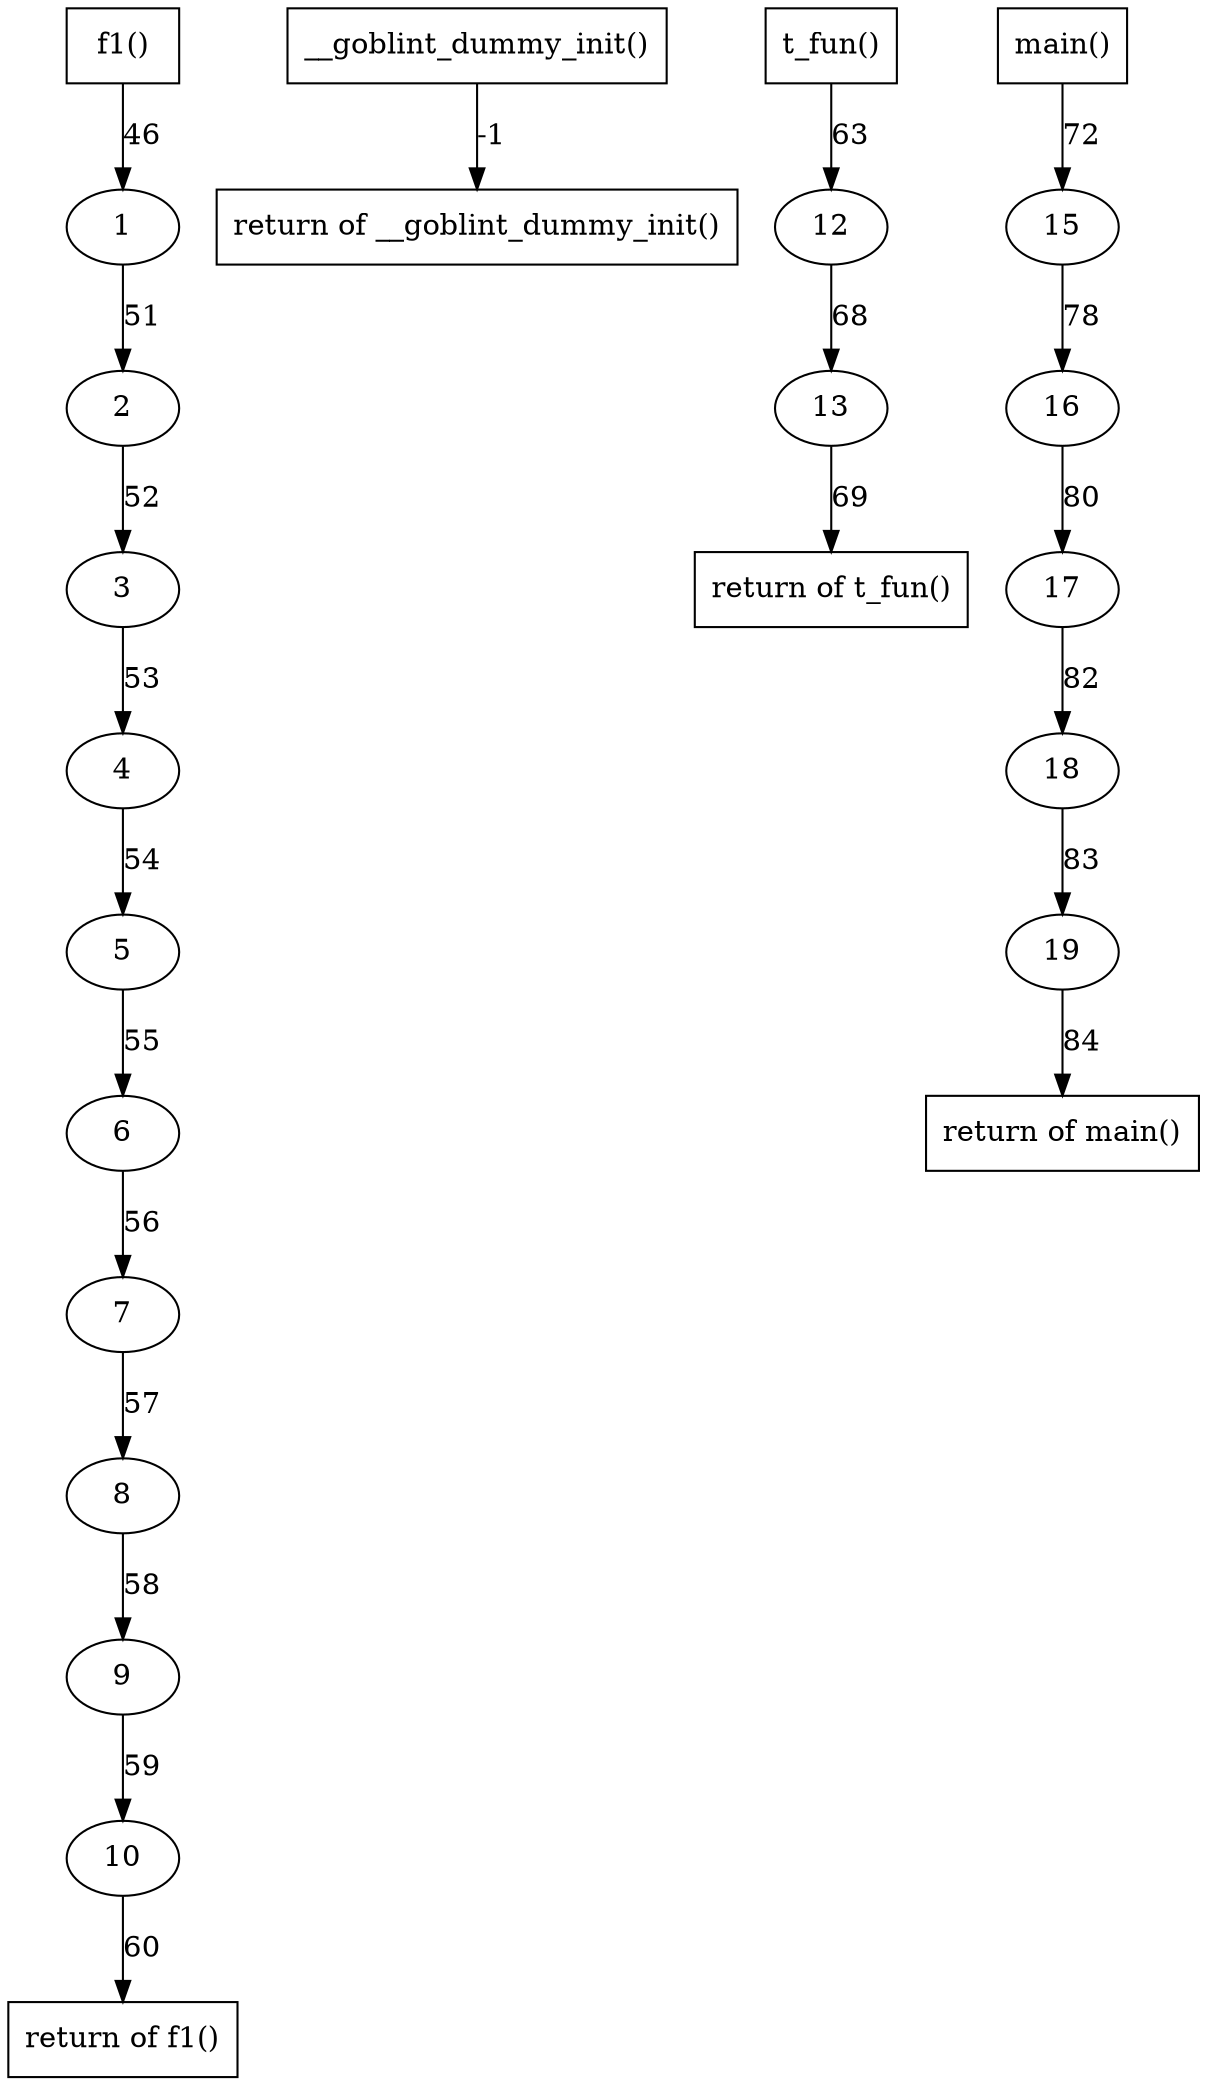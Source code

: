 digraph cfg {
	node [];
	7 -> 8 [label = "57"] ;
	fun3 -> ret3 [label = "-1"] ;
	13 -> ret338 [label = "69"] ;
	18 -> 19 [label = "83"] ;
	10 -> ret336 [label = "60"] ;
	4 -> 5 [label = "54"] ;
	1 -> 2 [label = "51"] ;
	17 -> 18 [label = "82"] ;
	fun338 -> 12 [label = "63"] ;
	8 -> 9 [label = "58"] ;
	3 -> 4 [label = "53"] ;
	2 -> 3 [label = "52"] ;
	12 -> 13 [label = "68"] ;
	15 -> 16 [label = "78"] ;
	6 -> 7 [label = "56"] ;
	fun341 -> 15 [label = "72"] ;
	9 -> 10 [label = "59"] ;
	16 -> 17 [label = "80"] ;
	fun336 -> 1 [label = "46"] ;
	19 -> ret341 [label = "84"] ;
	5 -> 6 [label = "55"] ;
	8 [];
	ret3 [label="return of __goblint_dummy_init()",shape=box];
	fun338 [label="t_fun()",shape=box];
	ret338 [label="return of t_fun()",shape=box];
	19 [];
	ret336 [label="return of f1()",shape=box];
	5 [];
	fun336 [label="f1()",shape=box];
	2 [];
	18 [];
	fun341 [label="main()",shape=box];
	12 [];
	9 [];
	4 [];
	3 [];
	13 [];
	16 [];
	7 [];
	15 [];
	10 [];
	17 [];
	fun3 [label="__goblint_dummy_init()",shape=box];
	1 [];
	ret341 [label="return of main()",shape=box];
	6 [];
}
